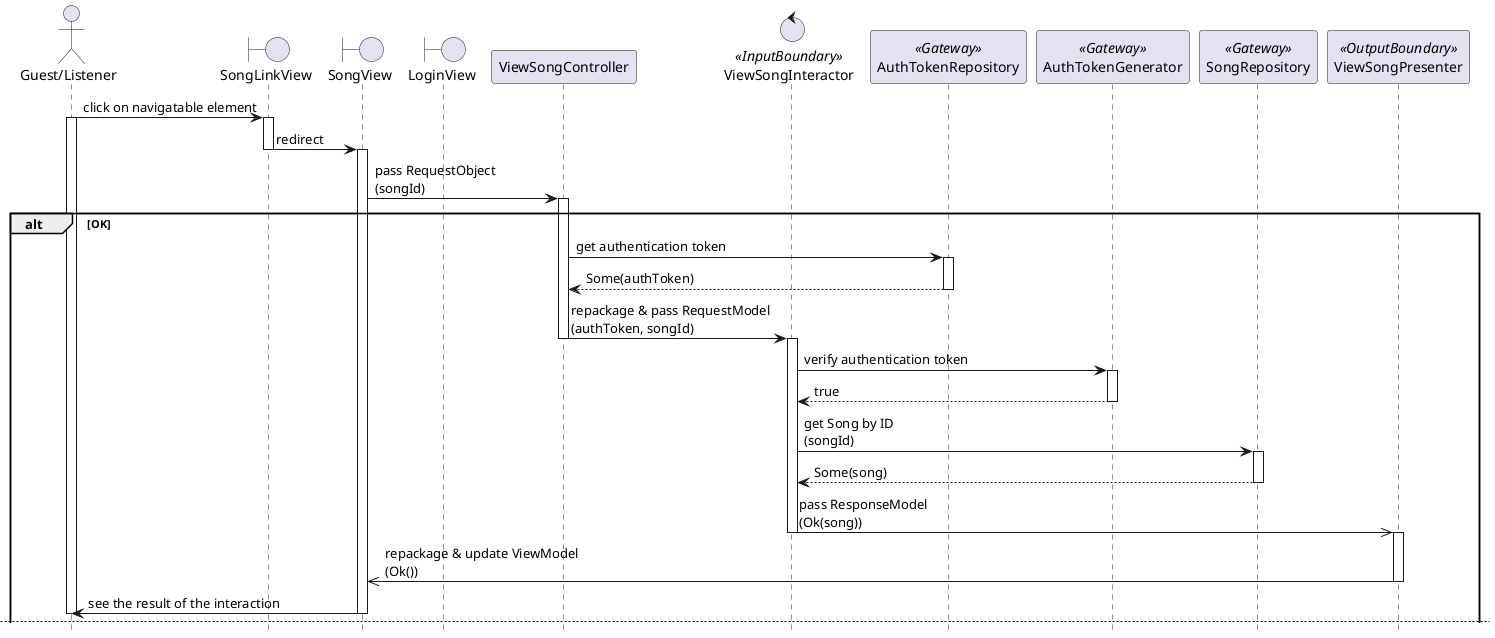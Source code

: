 @startuml

hide footbox
skinparam BackgroundColor transparent

actor "Guest/Listener"
boundary SongLinkView
boundary SongView
boundary LoginView
participant ViewSongController
control ViewSongInteractor <<InputBoundary>>
participant AuthTokenRepository <<Gateway>>
participant AuthTokenGenerator <<Gateway>>
participant SongRepository <<Gateway>>
participant ViewSongPresenter <<OutputBoundary>>

"Guest/Listener" -> SongLinkView: click on navigatable element
activate "Guest/Listener"
activate SongLinkView

SongLinkView -> SongView: redirect
deactivate SongLinkView
activate SongView

SongView -> ViewSongController: pass RequestObject\n(songId)
activate ViewSongController
    
alt OK
    ViewSongController -> AuthTokenRepository: get authentication token
    activate AuthTokenRepository
    return Some(authToken)
    deactivate AuthTokenRepository

    ViewSongController -> ViewSongInteractor: repackage & pass RequestModel\n(authToken, songId)
    deactivate ViewSongController
    activate ViewSongInteractor

    ViewSongInteractor -> AuthTokenGenerator: verify authentication token
    activate AuthTokenGenerator
    return true
    deactivate AuthTokenGenerator

    ViewSongInteractor -> SongRepository: get Song by ID\n(songId)
    activate SongRepository
    return Some(song)
    deactivate SongRepository

    ViewSongInteractor ->> ViewSongPresenter: pass ResponseModel\n(Ok(song))
    deactivate ViewSongInteractor
    activate ViewSongPresenter

    ViewSongPresenter ->> SongView: repackage & update ViewModel\n(Ok())
    deactivate ViewSongPresenter

    SongView -> "Guest/Listener": see the result of the interaction
    deactivate SongView
    deactivate "Guest/Listener"
    
    newpage

else Error: Authentication token not found
    ViewSongController -> AuthTokenRepository: get authentication token
    activate ViewSongController
    activate "Guest/Listener"
    activate SongView
    activate AuthTokenRepository
    return None
    deactivate AuthTokenRepository

    ViewSongController -> LoginView: redirect
    deactivate SongView
    deactivate ViewSongController
    activate LoginView

    LoginView -> "Guest/Listener": see the result of the interaction
    deactivate LoginView
    deactivate "Guest/Listener"
    
else Error: Authentication token invalid
    ViewSongController -> AuthTokenRepository: get authentication token
    activate ViewSongController
    activate "Guest/Listener"
    activate SongView
    activate AuthTokenRepository
    return Some(authToken)
    deactivate AuthTokenRepository

    ViewSongController -> ViewSongInteractor: repackage & pass RequestModel\n(authToken, songId)
    deactivate ViewSongController
    activate ViewSongInteractor

    ViewSongInteractor -> AuthTokenGenerator: verify authentication token
    activate AuthTokenGenerator
    return false
    deactivate AuthTokenGenerator

    ViewSongInteractor ->> ViewSongPresenter: pass ResponseModel\n(Err(AuthTokenInvalid))
    deactivate ViewSongInteractor
    activate ViewSongPresenter

    ViewSongPresenter ->> SongView: repackage & update ViewModel\n(Err(AuthTokenInvalid))
    deactivate ViewSongPresenter

    SongView -> LoginView: redirect
    deactivate SongView
    activate LoginView

    LoginView -> "Guest/Listener": see the result of the interaction
    deactivate LoginView
    deactivate "Guest/Listener"

else Error: Song not found
    ViewSongController -> AuthTokenRepository: get authentication token
    activate ViewSongController
    activate "Guest/Listener"
    activate SongView
    activate AuthTokenRepository
    return Some(authToken)
    deactivate AuthTokenRepository

    ViewSongController -> ViewSongInteractor: repackage & pass RequestModel\n(authToken, songId)
    deactivate ViewSongController
    activate ViewSongInteractor

    ViewSongInteractor -> AuthTokenGenerator: verify authentication token
    activate AuthTokenGenerator
    return true
    deactivate AuthTokenGenerator

    ViewSongInteractor -> SongRepository: get Song by ID\n(songId)
    activate SongRepository
    return None
    deactivate SongRepository

    ViewSongInteractor ->> ViewSongPresenter: pass ResponseModel\n(Err(SongNotFound))
    deactivate ViewSongInteractor
    activate ViewSongPresenter

    ViewSongPresenter ->> SongView: repackage & update ViewModel\n(Err(SongNotFound))
    deactivate ViewSongPresenter

    SongView -> "Guest/Listener": see the result of the interaction
    deactivate SongView
    deactivate "Guest/Listener"
    
end

@enduml
